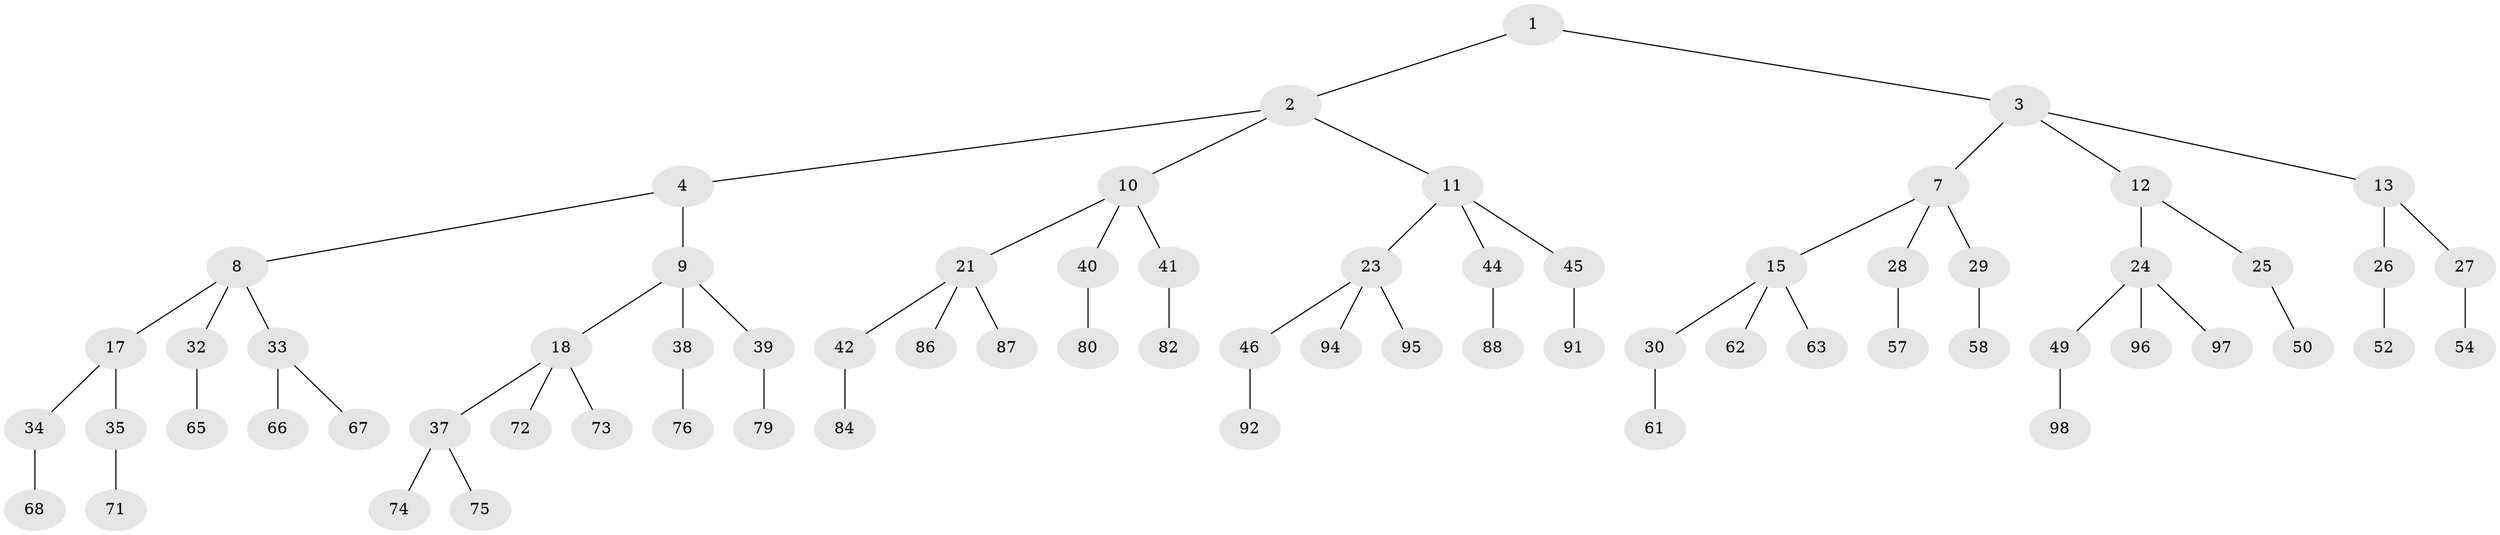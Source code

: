 // original degree distribution, {2: 0.02, 3: 0.48, 1: 0.5}
// Generated by graph-tools (version 1.1) at 2025/38/02/21/25 10:38:56]
// undirected, 69 vertices, 68 edges
graph export_dot {
graph [start="1"]
  node [color=gray90,style=filled];
  1;
  2 [latent=1,super="+5"];
  3 [latent=1,super="+6"];
  4 [latent=0.5];
  7 [latent=0.5,super="+14"];
  8 [latent=0.333333,super="+16"];
  9 [latent=0.333333,super="+19"];
  10 [latent=0.333333,super="+20"];
  11 [latent=0.333333,super="+22"];
  12 [latent=0.333333];
  13 [latent=0.333333];
  15 [latent=0.333333,super="+31"];
  17 [latent=0.25];
  18 [latent=0.25,super="+36"];
  21 [latent=0.25,super="+43"];
  23 [latent=0.25,super="+47"];
  24 [latent=0.25,super="+48"];
  25 [latent=0.25,super="+51"];
  26 [latent=0.25,super="+53"];
  27 [latent=0.25,super="+55"];
  28 [latent=0.25,super="+56"];
  29 [latent=0.25,super="+59"];
  30 [latent=0.25,super="+60"];
  32 [latent=0.2,super="+64"];
  33 [latent=0.2];
  34 [latent=0.2,super="+69"];
  35 [latent=0.2,super="+70"];
  37 [latent=0.2];
  38 [latent=0.2,super="+77"];
  39 [latent=0.2,super="+78"];
  40 [latent=0.2,super="+81"];
  41 [latent=0.2,super="+83"];
  42 [latent=0.2,super="+85"];
  44 [latent=0.2,super="+89"];
  45 [latent=0.2,super="+90"];
  46 [latent=0.2,super="+93"];
  49 [latent=0.2,super="+99"];
  50 [latent=0.2,super="+100"];
  52 [latent=0.2];
  54 [latent=0.2];
  57 [latent=0.2];
  58 [latent=0.2];
  61 [latent=0.2];
  62 [latent=0.2];
  63 [latent=0.2];
  65 [latent=0.166667];
  66 [latent=0.166667];
  67 [latent=0.166667];
  68 [latent=0.166667];
  71 [latent=0.166667];
  72 [latent=0.166667];
  73 [latent=0.166667];
  74 [latent=0.166667];
  75 [latent=0.166667];
  76 [latent=0.166667];
  79 [latent=0.166667];
  80 [latent=0.166667];
  82 [latent=0.166667];
  84 [latent=0.166667];
  86 [latent=0.166667];
  87 [latent=0.166667];
  88 [latent=0.166667];
  91 [latent=0.166667];
  92 [latent=0.166667];
  94 [latent=0.166667];
  95 [latent=0.166667];
  96 [latent=0.166667];
  97 [latent=0.166667];
  98 [latent=0.166667];
  1 -- 2;
  1 -- 3;
  2 -- 4;
  2 -- 11;
  2 -- 10;
  3 -- 7;
  3 -- 12;
  3 -- 13;
  4 -- 8;
  4 -- 9;
  7 -- 15;
  7 -- 28;
  7 -- 29;
  8 -- 17;
  8 -- 33;
  8 -- 32;
  9 -- 18;
  9 -- 38;
  9 -- 39;
  10 -- 21;
  10 -- 40;
  10 -- 41;
  11 -- 23;
  11 -- 44;
  11 -- 45;
  12 -- 24;
  12 -- 25;
  13 -- 26;
  13 -- 27;
  15 -- 30;
  15 -- 63;
  15 -- 62;
  17 -- 34;
  17 -- 35;
  18 -- 37;
  18 -- 72;
  18 -- 73;
  21 -- 42;
  21 -- 86;
  21 -- 87;
  23 -- 46;
  23 -- 95;
  23 -- 94;
  24 -- 49;
  24 -- 97;
  24 -- 96;
  25 -- 50;
  26 -- 52;
  27 -- 54;
  28 -- 57;
  29 -- 58;
  30 -- 61;
  32 -- 65;
  33 -- 66;
  33 -- 67;
  34 -- 68;
  35 -- 71;
  37 -- 74;
  37 -- 75;
  38 -- 76;
  39 -- 79;
  40 -- 80;
  41 -- 82;
  42 -- 84;
  44 -- 88;
  45 -- 91;
  46 -- 92;
  49 -- 98;
}

